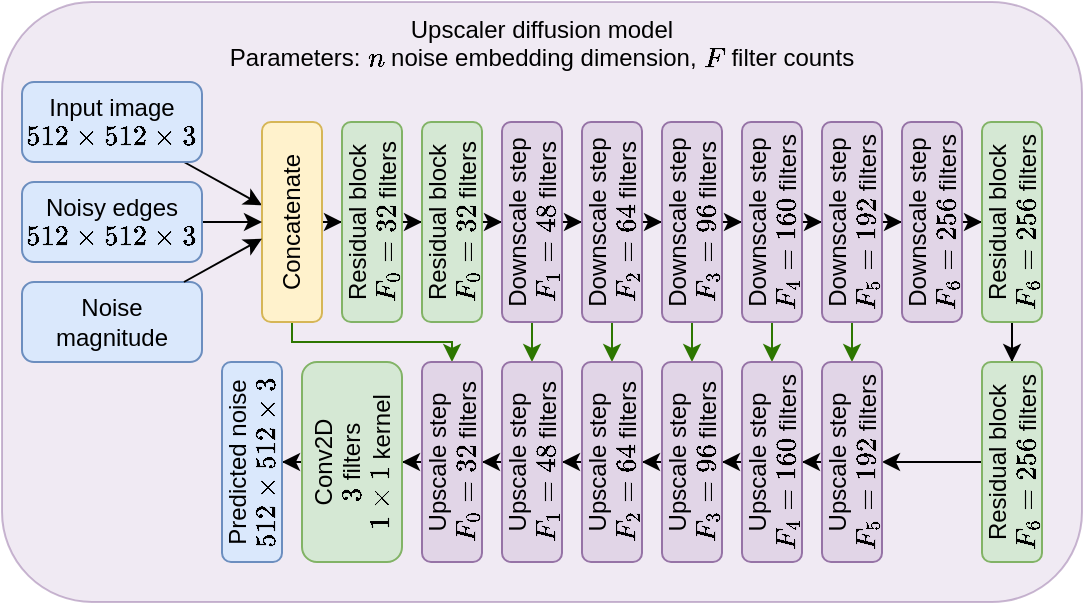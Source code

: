<mxfile version="21.2.8" type="device">
  <diagram name="Page-1" id="XiA0gzBIP4eXFHoeiRcS">
    <mxGraphModel dx="572" dy="328" grid="1" gridSize="10" guides="1" tooltips="1" connect="1" arrows="1" fold="1" page="1" pageScale="1" pageWidth="3300" pageHeight="4681" math="1" shadow="0">
      <root>
        <mxCell id="0" />
        <mxCell id="1" parent="0" />
        <mxCell id="7ZNc9QdYcXf0Uin__PVC-1" value="Upscaler diffusion model&lt;br&gt;Parameters: \(n\) noise embedding dimension, \(F\) filter counts" style="rounded=1;whiteSpace=wrap;html=1;fillColor=#e1d5e7;strokeColor=#9673a6;opacity=50;verticalAlign=top;" parent="1" vertex="1">
          <mxGeometry x="90" y="130" width="540" height="300" as="geometry" />
        </mxCell>
        <mxCell id="FyBI2lJIW7ywhzcLaJma-123" value="" style="endArrow=classic;html=1;rounded=0;fillColor=#60a917;strokeColor=#2D7600;edgeStyle=elbowEdgeStyle;elbow=vertical;" parent="1" source="FyBI2lJIW7ywhzcLaJma-3" target="FyBI2lJIW7ywhzcLaJma-121" edge="1">
          <mxGeometry width="50" height="50" relative="1" as="geometry">
            <mxPoint x="240" y="460" as="sourcePoint" />
            <mxPoint x="290" y="410" as="targetPoint" />
          </mxGeometry>
        </mxCell>
        <mxCell id="FyBI2lJIW7ywhzcLaJma-10" style="rounded=0;orthogonalLoop=1;jettySize=auto;html=1;elbow=vertical;" parent="1" source="FyBI2lJIW7ywhzcLaJma-1" target="FyBI2lJIW7ywhzcLaJma-3" edge="1">
          <mxGeometry relative="1" as="geometry" />
        </mxCell>
        <mxCell id="FyBI2lJIW7ywhzcLaJma-1" value="Input image&lt;br&gt;\(512\times 512 \times 3 \)" style="rounded=1;whiteSpace=wrap;html=1;horizontal=1;fillColor=#dae8fc;strokeColor=#6c8ebf;" parent="1" vertex="1">
          <mxGeometry x="100" y="170" width="90" height="40" as="geometry" />
        </mxCell>
        <mxCell id="FyBI2lJIW7ywhzcLaJma-13" style="edgeStyle=orthogonalEdgeStyle;rounded=0;orthogonalLoop=1;jettySize=auto;html=1;" parent="1" source="FyBI2lJIW7ywhzcLaJma-3" target="FyBI2lJIW7ywhzcLaJma-11" edge="1">
          <mxGeometry relative="1" as="geometry" />
        </mxCell>
        <mxCell id="FyBI2lJIW7ywhzcLaJma-3" value="Concatenate" style="rounded=1;whiteSpace=wrap;html=1;horizontal=0;fillColor=#fff2cc;strokeColor=#d6b656;" parent="1" vertex="1">
          <mxGeometry x="220" y="190" width="30" height="100" as="geometry" />
        </mxCell>
        <mxCell id="FyBI2lJIW7ywhzcLaJma-132" style="rounded=0;orthogonalLoop=1;jettySize=auto;html=1;" parent="1" source="FyBI2lJIW7ywhzcLaJma-4" target="FyBI2lJIW7ywhzcLaJma-3" edge="1">
          <mxGeometry relative="1" as="geometry" />
        </mxCell>
        <mxCell id="FyBI2lJIW7ywhzcLaJma-4" value="Noisy edges&lt;br&gt;\(512\times 512 \times 3 \)" style="rounded=1;whiteSpace=wrap;html=1;horizontal=1;fillColor=#dae8fc;strokeColor=#6c8ebf;" parent="1" vertex="1">
          <mxGeometry x="100" y="220" width="90" height="40" as="geometry" />
        </mxCell>
        <mxCell id="FyBI2lJIW7ywhzcLaJma-5" value="Noise magnitude" style="rounded=1;whiteSpace=wrap;html=1;horizontal=1;fillColor=#dae8fc;strokeColor=#6c8ebf;" parent="1" vertex="1">
          <mxGeometry x="100" y="270" width="90" height="40" as="geometry" />
        </mxCell>
        <mxCell id="FyBI2lJIW7ywhzcLaJma-131" style="rounded=0;orthogonalLoop=1;jettySize=auto;html=1;" parent="1" source="FyBI2lJIW7ywhzcLaJma-5" target="FyBI2lJIW7ywhzcLaJma-3" edge="1">
          <mxGeometry relative="1" as="geometry">
            <mxPoint x="190.0" y="291.429" as="sourcePoint" />
          </mxGeometry>
        </mxCell>
        <mxCell id="FyBI2lJIW7ywhzcLaJma-15" style="edgeStyle=orthogonalEdgeStyle;rounded=0;orthogonalLoop=1;jettySize=auto;html=1;" parent="1" source="FyBI2lJIW7ywhzcLaJma-11" target="FyBI2lJIW7ywhzcLaJma-14" edge="1">
          <mxGeometry relative="1" as="geometry" />
        </mxCell>
        <mxCell id="FyBI2lJIW7ywhzcLaJma-11" value="Residual block&lt;br&gt;\(F_0=32\) filters" style="rounded=1;whiteSpace=wrap;html=1;horizontal=0;fillColor=#d5e8d4;strokeColor=#82b366;" parent="1" vertex="1">
          <mxGeometry x="260" y="190" width="30" height="100" as="geometry" />
        </mxCell>
        <mxCell id="FyBI2lJIW7ywhzcLaJma-52" style="edgeStyle=orthogonalEdgeStyle;rounded=0;orthogonalLoop=1;jettySize=auto;html=1;" parent="1" source="FyBI2lJIW7ywhzcLaJma-14" target="FyBI2lJIW7ywhzcLaJma-51" edge="1">
          <mxGeometry relative="1" as="geometry" />
        </mxCell>
        <mxCell id="FyBI2lJIW7ywhzcLaJma-14" value="Residual block&lt;br&gt;\(F_0=32\)&amp;nbsp;filters" style="rounded=1;whiteSpace=wrap;html=1;horizontal=0;fillColor=#d5e8d4;strokeColor=#82b366;" parent="1" vertex="1">
          <mxGeometry x="300" y="190" width="30" height="100" as="geometry" />
        </mxCell>
        <mxCell id="FyBI2lJIW7ywhzcLaJma-58" style="edgeStyle=orthogonalEdgeStyle;rounded=0;orthogonalLoop=1;jettySize=auto;html=1;" parent="1" source="FyBI2lJIW7ywhzcLaJma-51" target="FyBI2lJIW7ywhzcLaJma-53" edge="1">
          <mxGeometry relative="1" as="geometry" />
        </mxCell>
        <mxCell id="FyBI2lJIW7ywhzcLaJma-122" style="rounded=0;orthogonalLoop=1;jettySize=auto;html=1;fillColor=#60a917;strokeColor=#2D7600;" parent="1" source="FyBI2lJIW7ywhzcLaJma-51" target="FyBI2lJIW7ywhzcLaJma-120" edge="1">
          <mxGeometry relative="1" as="geometry" />
        </mxCell>
        <mxCell id="FyBI2lJIW7ywhzcLaJma-51" value="Downscale step&lt;br&gt;\(F_1=48\) filters" style="rounded=1;whiteSpace=wrap;html=1;horizontal=0;fillColor=#e1d5e7;strokeColor=#9673a6;" parent="1" vertex="1">
          <mxGeometry x="340" y="190" width="30" height="100" as="geometry" />
        </mxCell>
        <mxCell id="FyBI2lJIW7ywhzcLaJma-59" style="edgeStyle=orthogonalEdgeStyle;rounded=0;orthogonalLoop=1;jettySize=auto;html=1;" parent="1" source="FyBI2lJIW7ywhzcLaJma-53" target="FyBI2lJIW7ywhzcLaJma-54" edge="1">
          <mxGeometry relative="1" as="geometry" />
        </mxCell>
        <mxCell id="FyBI2lJIW7ywhzcLaJma-97" style="rounded=0;orthogonalLoop=1;jettySize=auto;html=1;fillColor=#60a917;strokeColor=#2D7600;" parent="1" source="FyBI2lJIW7ywhzcLaJma-53" target="FyBI2lJIW7ywhzcLaJma-95" edge="1">
          <mxGeometry relative="1" as="geometry" />
        </mxCell>
        <mxCell id="FyBI2lJIW7ywhzcLaJma-53" value="Downscale step&lt;br&gt;\(F_2=&lt;br&gt;64\) filters" style="rounded=1;whiteSpace=wrap;html=1;horizontal=0;fillColor=#e1d5e7;strokeColor=#9673a6;" parent="1" vertex="1">
          <mxGeometry x="380" y="190" width="30" height="100" as="geometry" />
        </mxCell>
        <mxCell id="FyBI2lJIW7ywhzcLaJma-60" style="edgeStyle=orthogonalEdgeStyle;rounded=0;orthogonalLoop=1;jettySize=auto;html=1;" parent="1" source="FyBI2lJIW7ywhzcLaJma-54" target="FyBI2lJIW7ywhzcLaJma-55" edge="1">
          <mxGeometry relative="1" as="geometry" />
        </mxCell>
        <mxCell id="FyBI2lJIW7ywhzcLaJma-94" style="rounded=0;orthogonalLoop=1;jettySize=auto;html=1;fillColor=#60a917;strokeColor=#2D7600;" parent="1" source="FyBI2lJIW7ywhzcLaJma-54" target="FyBI2lJIW7ywhzcLaJma-92" edge="1">
          <mxGeometry relative="1" as="geometry" />
        </mxCell>
        <mxCell id="FyBI2lJIW7ywhzcLaJma-54" value="Downscale step&lt;br&gt;\(F_3=&lt;br&gt;96\) filters" style="rounded=1;whiteSpace=wrap;html=1;horizontal=0;fillColor=#e1d5e7;strokeColor=#9673a6;" parent="1" vertex="1">
          <mxGeometry x="420" y="190" width="30" height="100" as="geometry" />
        </mxCell>
        <mxCell id="FyBI2lJIW7ywhzcLaJma-61" style="edgeStyle=orthogonalEdgeStyle;rounded=0;orthogonalLoop=1;jettySize=auto;html=1;" parent="1" source="FyBI2lJIW7ywhzcLaJma-55" target="FyBI2lJIW7ywhzcLaJma-56" edge="1">
          <mxGeometry relative="1" as="geometry" />
        </mxCell>
        <mxCell id="FyBI2lJIW7ywhzcLaJma-91" style="rounded=0;orthogonalLoop=1;jettySize=auto;html=1;fillColor=#60a917;strokeColor=#2D7600;" parent="1" source="FyBI2lJIW7ywhzcLaJma-55" target="FyBI2lJIW7ywhzcLaJma-89" edge="1">
          <mxGeometry relative="1" as="geometry" />
        </mxCell>
        <mxCell id="FyBI2lJIW7ywhzcLaJma-55" value="Downscale step&lt;br&gt;\(F_4=&lt;br&gt;160\) filters" style="rounded=1;whiteSpace=wrap;html=1;horizontal=0;fillColor=#e1d5e7;strokeColor=#9673a6;" parent="1" vertex="1">
          <mxGeometry x="460" y="190" width="30" height="100" as="geometry" />
        </mxCell>
        <mxCell id="FyBI2lJIW7ywhzcLaJma-62" style="edgeStyle=orthogonalEdgeStyle;rounded=0;orthogonalLoop=1;jettySize=auto;html=1;" parent="1" source="FyBI2lJIW7ywhzcLaJma-56" target="FyBI2lJIW7ywhzcLaJma-57" edge="1">
          <mxGeometry relative="1" as="geometry" />
        </mxCell>
        <mxCell id="FyBI2lJIW7ywhzcLaJma-87" style="rounded=0;orthogonalLoop=1;jettySize=auto;html=1;fillColor=#60a917;strokeColor=#2D7600;" parent="1" source="FyBI2lJIW7ywhzcLaJma-56" target="FyBI2lJIW7ywhzcLaJma-86" edge="1">
          <mxGeometry relative="1" as="geometry" />
        </mxCell>
        <mxCell id="FyBI2lJIW7ywhzcLaJma-56" value="Downscale step&lt;br&gt;\(F_5=&lt;br&gt;192\) filters" style="rounded=1;whiteSpace=wrap;html=1;horizontal=0;fillColor=#e1d5e7;strokeColor=#9673a6;" parent="1" vertex="1">
          <mxGeometry x="500" y="190" width="30" height="100" as="geometry" />
        </mxCell>
        <mxCell id="FyBI2lJIW7ywhzcLaJma-64" style="edgeStyle=orthogonalEdgeStyle;rounded=0;orthogonalLoop=1;jettySize=auto;html=1;" parent="1" source="FyBI2lJIW7ywhzcLaJma-57" target="FyBI2lJIW7ywhzcLaJma-63" edge="1">
          <mxGeometry relative="1" as="geometry" />
        </mxCell>
        <mxCell id="FyBI2lJIW7ywhzcLaJma-57" value="Downscale step&lt;br&gt;\(F_6=&lt;br&gt;256\) filters" style="rounded=1;whiteSpace=wrap;html=1;horizontal=0;fillColor=#e1d5e7;strokeColor=#9673a6;" parent="1" vertex="1">
          <mxGeometry x="540" y="190" width="30" height="100" as="geometry" />
        </mxCell>
        <mxCell id="FyBI2lJIW7ywhzcLaJma-66" style="edgeStyle=orthogonalEdgeStyle;rounded=0;orthogonalLoop=1;jettySize=auto;html=1;" parent="1" source="FyBI2lJIW7ywhzcLaJma-63" target="FyBI2lJIW7ywhzcLaJma-65" edge="1">
          <mxGeometry relative="1" as="geometry" />
        </mxCell>
        <mxCell id="FyBI2lJIW7ywhzcLaJma-63" value="Residual block&lt;br&gt;\(F_6=&lt;br&gt;256\)&amp;nbsp;filters" style="rounded=1;whiteSpace=wrap;html=1;horizontal=0;fillColor=#d5e8d4;strokeColor=#82b366;" parent="1" vertex="1">
          <mxGeometry x="580" y="190" width="30" height="100" as="geometry" />
        </mxCell>
        <mxCell id="FyBI2lJIW7ywhzcLaJma-118" style="edgeStyle=orthogonalEdgeStyle;rounded=0;orthogonalLoop=1;jettySize=auto;html=1;" parent="1" source="FyBI2lJIW7ywhzcLaJma-65" target="FyBI2lJIW7ywhzcLaJma-86" edge="1">
          <mxGeometry relative="1" as="geometry" />
        </mxCell>
        <mxCell id="FyBI2lJIW7ywhzcLaJma-65" value="Residual block&lt;br&gt;\(F_6=&lt;br&gt;256\)&amp;nbsp;filters" style="rounded=1;whiteSpace=wrap;html=1;horizontal=0;fillColor=#d5e8d4;strokeColor=#82b366;" parent="1" vertex="1">
          <mxGeometry x="580" y="310" width="30" height="100" as="geometry" />
        </mxCell>
        <mxCell id="FyBI2lJIW7ywhzcLaJma-90" style="edgeStyle=orthogonalEdgeStyle;rounded=0;orthogonalLoop=1;jettySize=auto;html=1;" parent="1" source="FyBI2lJIW7ywhzcLaJma-86" target="FyBI2lJIW7ywhzcLaJma-89" edge="1">
          <mxGeometry relative="1" as="geometry" />
        </mxCell>
        <mxCell id="FyBI2lJIW7ywhzcLaJma-86" value="Upscale step&lt;br&gt;\(F_5=&lt;br&gt;192\) filters" style="rounded=1;whiteSpace=wrap;html=1;horizontal=0;fillColor=#e1d5e7;strokeColor=#9673a6;" parent="1" vertex="1">
          <mxGeometry x="500" y="310" width="30" height="100" as="geometry" />
        </mxCell>
        <mxCell id="FyBI2lJIW7ywhzcLaJma-93" style="edgeStyle=orthogonalEdgeStyle;rounded=0;orthogonalLoop=1;jettySize=auto;html=1;" parent="1" source="FyBI2lJIW7ywhzcLaJma-89" target="FyBI2lJIW7ywhzcLaJma-92" edge="1">
          <mxGeometry relative="1" as="geometry" />
        </mxCell>
        <mxCell id="FyBI2lJIW7ywhzcLaJma-89" value="Upscale step&lt;br&gt;\(F_4=&lt;br&gt;160\) filters" style="rounded=1;whiteSpace=wrap;html=1;horizontal=0;fillColor=#e1d5e7;strokeColor=#9673a6;" parent="1" vertex="1">
          <mxGeometry x="460" y="310" width="30" height="100" as="geometry" />
        </mxCell>
        <mxCell id="FyBI2lJIW7ywhzcLaJma-96" style="edgeStyle=orthogonalEdgeStyle;rounded=0;orthogonalLoop=1;jettySize=auto;html=1;" parent="1" source="FyBI2lJIW7ywhzcLaJma-92" target="FyBI2lJIW7ywhzcLaJma-95" edge="1">
          <mxGeometry relative="1" as="geometry" />
        </mxCell>
        <mxCell id="FyBI2lJIW7ywhzcLaJma-92" value="Upscale step&lt;br&gt;\(F_3=&lt;br&gt;96\) filters" style="rounded=1;whiteSpace=wrap;html=1;horizontal=0;fillColor=#e1d5e7;strokeColor=#9673a6;" parent="1" vertex="1">
          <mxGeometry x="420" y="310" width="30" height="100" as="geometry" />
        </mxCell>
        <mxCell id="FyBI2lJIW7ywhzcLaJma-124" style="edgeStyle=orthogonalEdgeStyle;rounded=0;orthogonalLoop=1;jettySize=auto;html=1;" parent="1" source="FyBI2lJIW7ywhzcLaJma-95" target="FyBI2lJIW7ywhzcLaJma-120" edge="1">
          <mxGeometry relative="1" as="geometry" />
        </mxCell>
        <mxCell id="FyBI2lJIW7ywhzcLaJma-95" value="Upscale step&lt;br&gt;\(F_2=&lt;br&gt;64\) filters" style="rounded=1;whiteSpace=wrap;html=1;horizontal=0;fillColor=#e1d5e7;strokeColor=#9673a6;" parent="1" vertex="1">
          <mxGeometry x="380" y="310" width="30" height="100" as="geometry" />
        </mxCell>
        <mxCell id="FyBI2lJIW7ywhzcLaJma-125" style="edgeStyle=orthogonalEdgeStyle;rounded=0;orthogonalLoop=1;jettySize=auto;html=1;" parent="1" source="FyBI2lJIW7ywhzcLaJma-120" target="FyBI2lJIW7ywhzcLaJma-121" edge="1">
          <mxGeometry relative="1" as="geometry" />
        </mxCell>
        <mxCell id="FyBI2lJIW7ywhzcLaJma-120" value="Upscale step&lt;br&gt;\(F_1=&lt;br&gt;48\) filters" style="rounded=1;whiteSpace=wrap;html=1;horizontal=0;fillColor=#e1d5e7;strokeColor=#9673a6;" parent="1" vertex="1">
          <mxGeometry x="340" y="310" width="30" height="100" as="geometry" />
        </mxCell>
        <mxCell id="FyBI2lJIW7ywhzcLaJma-128" style="edgeStyle=orthogonalEdgeStyle;rounded=0;orthogonalLoop=1;jettySize=auto;html=1;entryX=1;entryY=0.5;entryDx=0;entryDy=0;" parent="1" source="FyBI2lJIW7ywhzcLaJma-121" target="FyBI2lJIW7ywhzcLaJma-126" edge="1">
          <mxGeometry relative="1" as="geometry" />
        </mxCell>
        <mxCell id="FyBI2lJIW7ywhzcLaJma-121" value="Upscale step&lt;br&gt;\(F_0=&lt;br&gt;32\) filters" style="rounded=1;whiteSpace=wrap;html=1;horizontal=0;fillColor=#e1d5e7;strokeColor=#9673a6;" parent="1" vertex="1">
          <mxGeometry x="300" y="310" width="30" height="100" as="geometry" />
        </mxCell>
        <mxCell id="FyBI2lJIW7ywhzcLaJma-130" style="edgeStyle=orthogonalEdgeStyle;rounded=0;orthogonalLoop=1;jettySize=auto;html=1;" parent="1" source="FyBI2lJIW7ywhzcLaJma-126" target="FyBI2lJIW7ywhzcLaJma-129" edge="1">
          <mxGeometry relative="1" as="geometry" />
        </mxCell>
        <mxCell id="FyBI2lJIW7ywhzcLaJma-126" value="Conv2D&lt;br&gt;\(3\) filters&lt;br&gt;\(1 \times 1\) kernel" style="rounded=1;whiteSpace=wrap;html=1;horizontal=0;fillColor=#d5e8d4;strokeColor=#82b366;" parent="1" vertex="1">
          <mxGeometry x="240" y="310" width="50" height="100" as="geometry" />
        </mxCell>
        <mxCell id="FyBI2lJIW7ywhzcLaJma-129" value="Predicted noise&lt;br&gt;\(512 \times 512 \times 3\)" style="rounded=1;whiteSpace=wrap;html=1;horizontal=0;fillColor=#dae8fc;strokeColor=#6c8ebf;" parent="1" vertex="1">
          <mxGeometry x="200" y="310" width="30" height="100" as="geometry" />
        </mxCell>
      </root>
    </mxGraphModel>
  </diagram>
</mxfile>
